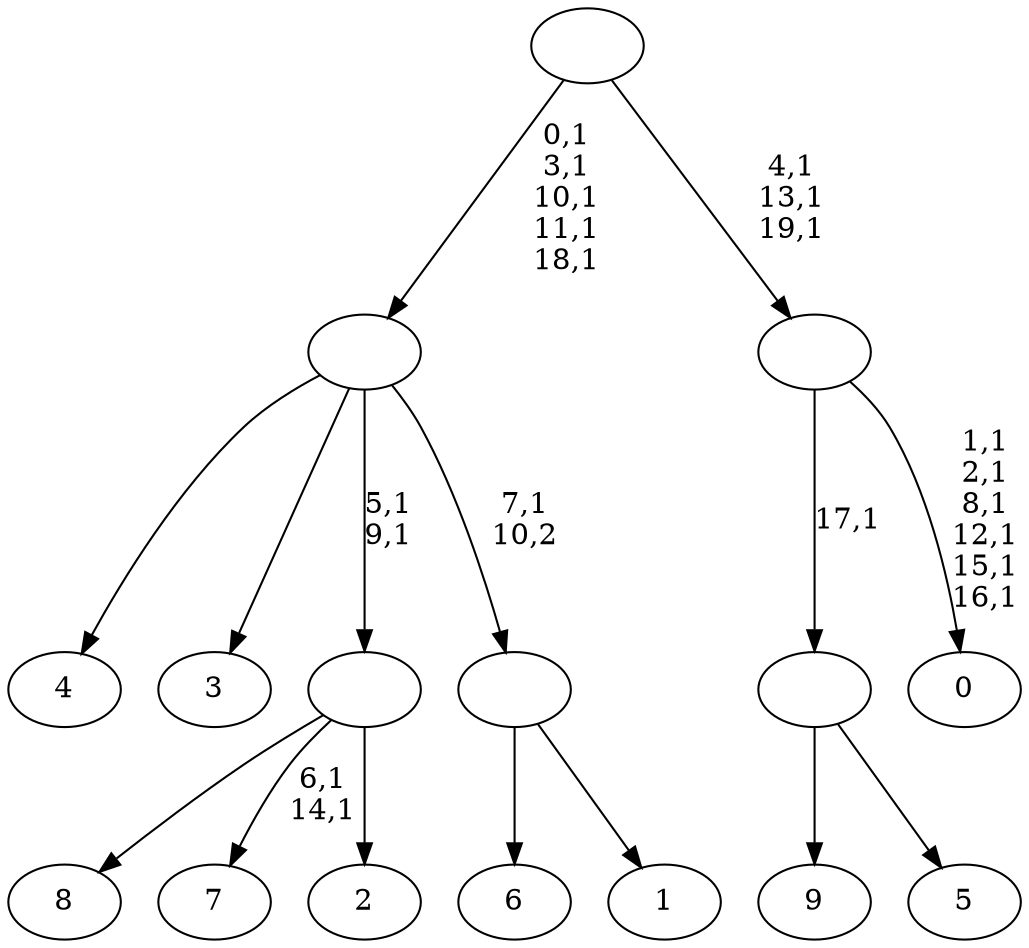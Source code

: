 digraph T {
	30 [label="9"]
	29 [label="8"]
	28 [label="7"]
	25 [label="6"]
	24 [label="5"]
	23 [label=""]
	22 [label="4"]
	21 [label="3"]
	20 [label="2"]
	19 [label=""]
	17 [label="1"]
	16 [label=""]
	15 [label=""]
	10 [label="0"]
	3 [label=""]
	0 [label=""]
	23 -> 30 [label=""]
	23 -> 24 [label=""]
	19 -> 28 [label="6,1\n14,1"]
	19 -> 29 [label=""]
	19 -> 20 [label=""]
	16 -> 25 [label=""]
	16 -> 17 [label=""]
	15 -> 19 [label="5,1\n9,1"]
	15 -> 22 [label=""]
	15 -> 21 [label=""]
	15 -> 16 [label="7,1\n10,2"]
	3 -> 10 [label="1,1\n2,1\n8,1\n12,1\n15,1\n16,1"]
	3 -> 23 [label="17,1"]
	0 -> 3 [label="4,1\n13,1\n19,1"]
	0 -> 15 [label="0,1\n3,1\n10,1\n11,1\n18,1"]
}
